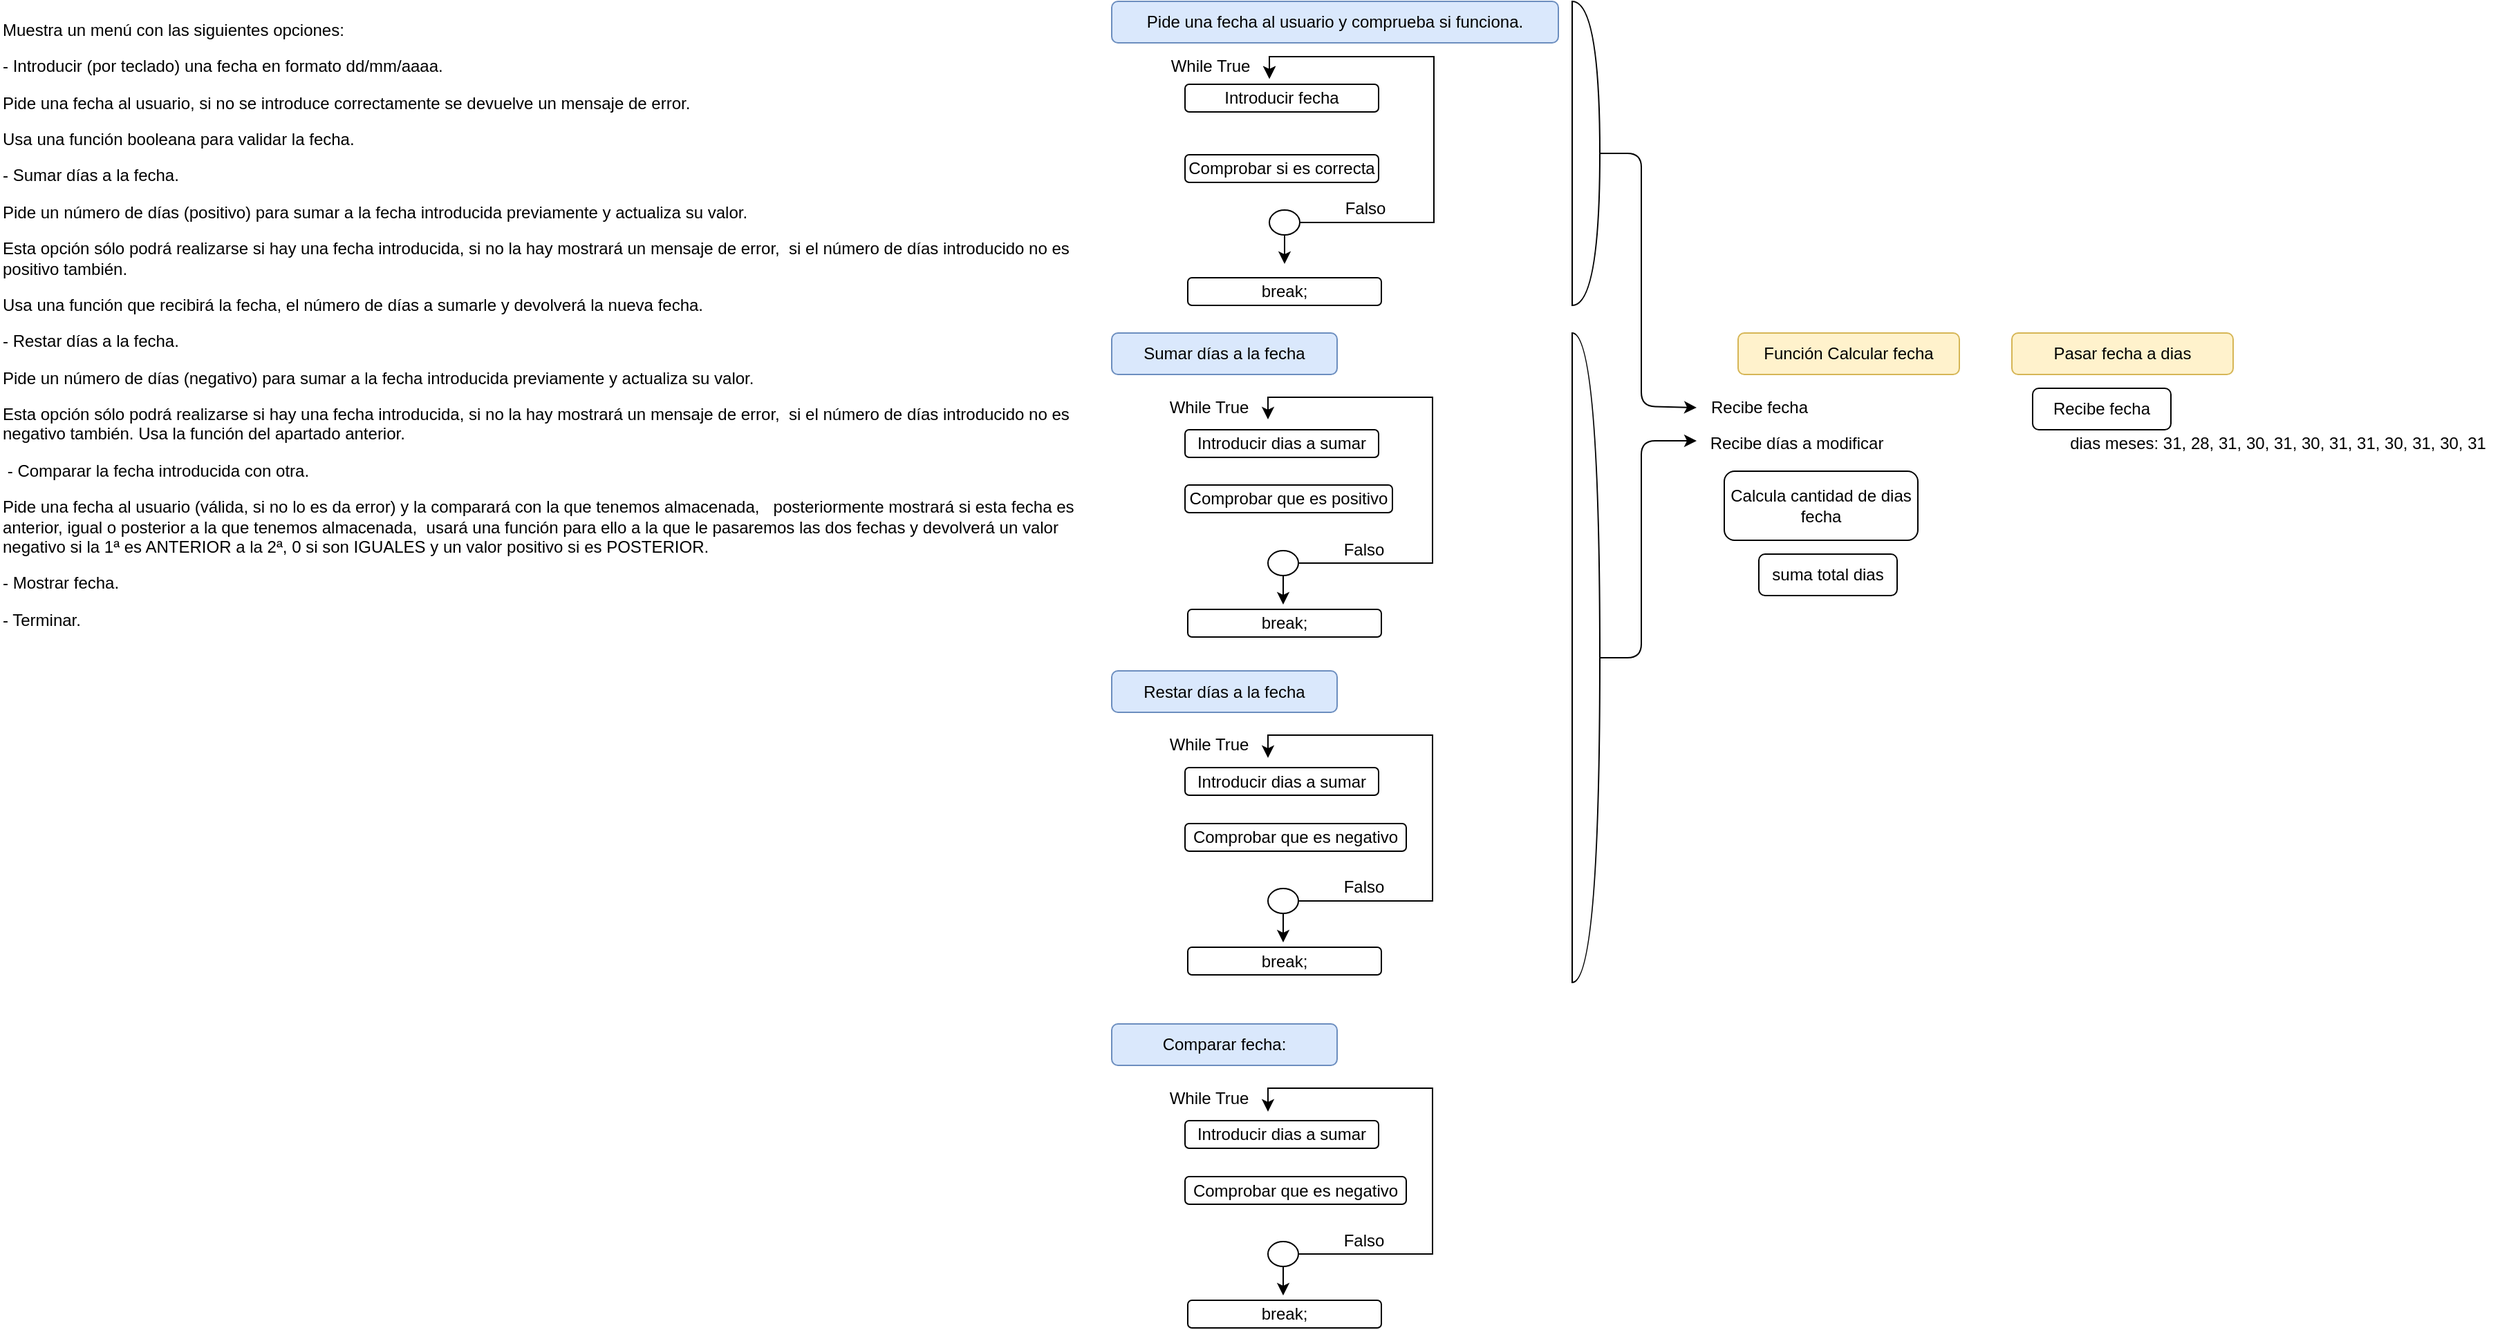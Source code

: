 <mxfile version="12.3.3" type="device" pages="1"><diagram id="1LuOe0n-pLY1RwsHHorN" name="Página-1"><mxGraphModel dx="1172" dy="1912" grid="1" gridSize="10" guides="1" tooltips="1" connect="1" arrows="1" fold="1" page="1" pageScale="1" pageWidth="827" pageHeight="1169" math="0" shadow="0"><root><mxCell id="0"/><mxCell id="1" parent="0"/><mxCell id="ylbxIXaNMqvZSX6y17wb-1" value="&lt;span class=&quot;s1&quot;&gt;Muestra&lt;/span&gt;&lt;span&gt; &lt;/span&gt;&lt;span class=&quot;s1&quot;&gt;un&lt;/span&gt;&lt;span&gt; &lt;/span&gt;&lt;span class=&quot;s1&quot;&gt;menú&lt;/span&gt;&lt;span&gt; &lt;/span&gt;&lt;span class=&quot;s1&quot;&gt;con&lt;/span&gt;&lt;span&gt; &lt;/span&gt;&lt;span class=&quot;s1&quot;&gt;las&lt;/span&gt;&lt;span&gt; &lt;/span&gt;&lt;span class=&quot;s1&quot;&gt;siguientes&lt;/span&gt;&lt;span&gt; &lt;/span&gt;&lt;span class=&quot;s1&quot;&gt;opciones&lt;/span&gt;&lt;span&gt;:&lt;/span&gt;&lt;br&gt;&lt;p class=&quot;p1&quot;&gt;&lt;span class=&quot;s2&quot;&gt;-&lt;/span&gt; &lt;span class=&quot;s1&quot;&gt;Introducir&lt;/span&gt; (&lt;span class=&quot;s1&quot;&gt;por&lt;/span&gt; &lt;span class=&quot;s1&quot;&gt;teclado&lt;/span&gt;) &lt;span class=&quot;s1&quot;&gt;una&lt;/span&gt; &lt;span class=&quot;s1&quot;&gt;fecha&lt;/span&gt; &lt;span class=&quot;s1&quot;&gt;en&lt;/span&gt; &lt;span class=&quot;s1&quot;&gt;formato&lt;/span&gt; &lt;span class=&quot;s1&quot;&gt;dd&lt;/span&gt;/&lt;span class=&quot;s1&quot;&gt;mm&lt;/span&gt;/&lt;span class=&quot;s1&quot;&gt;aaaa&lt;/span&gt;.&lt;/p&gt;&lt;p class=&quot;p1&quot;&gt;&lt;span class=&quot;s1&quot;&gt;Pide&lt;/span&gt; &lt;span class=&quot;s1&quot;&gt;una&lt;/span&gt; &lt;span class=&quot;s1&quot;&gt;fecha&lt;/span&gt; &lt;span class=&quot;s1&quot;&gt;al&lt;/span&gt; &lt;span class=&quot;s1&quot;&gt;usuario&lt;/span&gt;, &lt;span class=&quot;s1&quot;&gt;si&lt;/span&gt; no &lt;span class=&quot;s1&quot;&gt;se&lt;/span&gt; introduce &lt;span class=&quot;s1&quot;&gt;correctamente&lt;/span&gt; &lt;span class=&quot;s1&quot;&gt;se&lt;/span&gt; &lt;span class=&quot;s1&quot;&gt;devuelve&lt;/span&gt; &lt;span class=&quot;s1&quot;&gt;un&lt;/span&gt; &lt;span class=&quot;s1&quot;&gt;mensaje&lt;/span&gt; &lt;span class=&quot;s1&quot;&gt;de&lt;/span&gt; error.&lt;span class=&quot;Apple-converted-space&quot;&gt;&amp;nbsp;&lt;/span&gt;&lt;/p&gt;&lt;p class=&quot;p1&quot;&gt;&lt;span class=&quot;s1&quot;&gt;Usa&lt;/span&gt; &lt;span class=&quot;s1&quot;&gt;una&lt;/span&gt; &lt;span class=&quot;s1&quot;&gt;función&lt;/span&gt; &lt;span class=&quot;s1&quot;&gt;booleana&lt;/span&gt; &lt;span class=&quot;s1&quot;&gt;para&lt;/span&gt; &lt;span class=&quot;s1&quot;&gt;validar&lt;/span&gt; &lt;span class=&quot;s1&quot;&gt;la&lt;/span&gt; &lt;span class=&quot;s1&quot;&gt;fecha&lt;/span&gt;.&lt;/p&gt;&lt;p class=&quot;p1&quot;&gt;&lt;/p&gt;&lt;p class=&quot;p1&quot;&gt;&lt;span class=&quot;s2&quot;&gt;-&lt;/span&gt; &lt;span class=&quot;s1&quot;&gt;Sumar&lt;/span&gt; &lt;span class=&quot;s1&quot;&gt;días&lt;/span&gt; a &lt;span class=&quot;s1&quot;&gt;la&lt;/span&gt; &lt;span class=&quot;s1&quot;&gt;fecha&lt;/span&gt;.&lt;/p&gt;&lt;p class=&quot;p1&quot;&gt;&lt;span class=&quot;s1&quot;&gt;Pide&lt;/span&gt; &lt;span class=&quot;s1&quot;&gt;un&lt;/span&gt; &lt;span class=&quot;s1&quot;&gt;número&lt;/span&gt; &lt;span class=&quot;s1&quot;&gt;de&lt;/span&gt; &lt;span class=&quot;s1&quot;&gt;días&lt;/span&gt; (&lt;span class=&quot;s1&quot;&gt;positivo&lt;/span&gt;) &lt;span class=&quot;s1&quot;&gt;para&lt;/span&gt; &lt;span class=&quot;s1&quot;&gt;sumar&lt;/span&gt; a &lt;span class=&quot;s1&quot;&gt;la&lt;/span&gt; &lt;span class=&quot;s1&quot;&gt;fecha&lt;/span&gt; &lt;span class=&quot;s1&quot;&gt;introducida&lt;/span&gt; &lt;span class=&quot;s1&quot;&gt;previamente&lt;/span&gt; y &lt;span class=&quot;s1&quot;&gt;actualiza&lt;/span&gt; &lt;span class=&quot;s1&quot;&gt;su&lt;/span&gt; valor.&lt;span class=&quot;Apple-converted-space&quot;&gt;&amp;nbsp;&lt;/span&gt;&lt;/p&gt;&lt;p class=&quot;p1&quot;&gt;&lt;span class=&quot;s1&quot;&gt;Esta&lt;/span&gt; &lt;span class=&quot;s1&quot;&gt;opción&lt;/span&gt; &lt;span class=&quot;s1&quot;&gt;sólo&lt;/span&gt; &lt;span class=&quot;s1&quot;&gt;podrá&lt;/span&gt; &lt;span class=&quot;s1&quot;&gt;realizarse&lt;/span&gt; &lt;span class=&quot;s1&quot;&gt;si&lt;/span&gt; hay &lt;span class=&quot;s1&quot;&gt;una&lt;/span&gt; &lt;span class=&quot;s1&quot;&gt;fecha&lt;/span&gt; &lt;span class=&quot;s1&quot;&gt;introducida&lt;/span&gt;, &lt;span class=&quot;s1&quot;&gt;si&lt;/span&gt; no &lt;span class=&quot;s1&quot;&gt;la&lt;/span&gt; hay &lt;span class=&quot;s1&quot;&gt;mostrará&lt;/span&gt; &lt;span class=&quot;s1&quot;&gt;un&lt;/span&gt; &lt;span class=&quot;s1&quot;&gt;mensaje&lt;/span&gt; &lt;span class=&quot;s1&quot;&gt;de&lt;/span&gt; error,&lt;span class=&quot;Apple-converted-space&quot;&gt;&amp;nbsp;&lt;/span&gt;&lt;span class=&quot;Apple-converted-space&quot;&gt;&amp;nbsp;&lt;/span&gt;&lt;span class=&quot;s1&quot;&gt;si&lt;/span&gt;&lt;span&gt; el &lt;/span&gt;&lt;span class=&quot;s1&quot;&gt;número&lt;/span&gt;&lt;span&gt; &lt;/span&gt;&lt;span class=&quot;s1&quot;&gt;de&lt;/span&gt;&lt;span&gt; &lt;/span&gt;&lt;span class=&quot;s1&quot;&gt;días&lt;/span&gt;&lt;span&gt; &lt;/span&gt;&lt;span class=&quot;s1&quot;&gt;introducido&lt;/span&gt;&lt;span&gt; no &lt;/span&gt;&lt;span class=&quot;s1&quot;&gt;es&lt;/span&gt;&lt;span&gt; &lt;/span&gt;&lt;span class=&quot;s1&quot;&gt;positivo&lt;/span&gt;&lt;span&gt; &lt;/span&gt;&lt;span class=&quot;s1&quot;&gt;también&lt;/span&gt;&lt;span&gt;.&lt;/span&gt;&lt;span class=&quot;Apple-converted-space&quot;&gt;&amp;nbsp;&lt;/span&gt;&lt;/p&gt;&lt;p class=&quot;p1&quot;&gt;&lt;span class=&quot;s1&quot;&gt;Usa&lt;/span&gt; &lt;span class=&quot;s1&quot;&gt;una&lt;/span&gt; &lt;span class=&quot;s1&quot;&gt;función&lt;/span&gt; &lt;span class=&quot;s1&quot;&gt;que&lt;/span&gt; &lt;span class=&quot;s1&quot;&gt;recibirá&lt;/span&gt; &lt;span class=&quot;s1&quot;&gt;la&lt;/span&gt; &lt;span class=&quot;s1&quot;&gt;fecha&lt;/span&gt;, el &lt;span class=&quot;s1&quot;&gt;número&lt;/span&gt; &lt;span class=&quot;s1&quot;&gt;de&lt;/span&gt; &lt;span class=&quot;s1&quot;&gt;días&lt;/span&gt; a &lt;span class=&quot;s1&quot;&gt;sumarle&lt;/span&gt; y &lt;span class=&quot;s1&quot;&gt;devolverá&lt;/span&gt; &lt;span class=&quot;s1&quot;&gt;la&lt;/span&gt; &lt;span class=&quot;s1&quot;&gt;nueva&lt;/span&gt; &lt;span class=&quot;s1&quot;&gt;fecha&lt;/span&gt;.&lt;/p&gt;&lt;p class=&quot;p1&quot;&gt;&lt;/p&gt;&lt;p class=&quot;p1&quot;&gt;&lt;span class=&quot;s2&quot;&gt;-&lt;/span&gt; &lt;span class=&quot;s1&quot;&gt;Restar&lt;/span&gt; &lt;span class=&quot;s1&quot;&gt;días&lt;/span&gt; a &lt;span class=&quot;s1&quot;&gt;la&lt;/span&gt; &lt;span class=&quot;s1&quot;&gt;fecha&lt;/span&gt;.&lt;/p&gt;&lt;p class=&quot;p1&quot;&gt;&lt;span class=&quot;s1&quot;&gt;Pide&lt;/span&gt; &lt;span class=&quot;s1&quot;&gt;un&lt;/span&gt; &lt;span class=&quot;s1&quot;&gt;número&lt;/span&gt; &lt;span class=&quot;s1&quot;&gt;de&lt;/span&gt; &lt;span class=&quot;s1&quot;&gt;días&lt;/span&gt; (&lt;span class=&quot;s1&quot;&gt;negativo&lt;/span&gt;) &lt;span class=&quot;s1&quot;&gt;para&lt;/span&gt; &lt;span class=&quot;s1&quot;&gt;sumar&lt;/span&gt; a &lt;span class=&quot;s1&quot;&gt;la&lt;/span&gt; &lt;span class=&quot;s1&quot;&gt;fecha&lt;/span&gt; &lt;span class=&quot;s1&quot;&gt;introducida&lt;/span&gt; &lt;span class=&quot;s1&quot;&gt;previamente&lt;/span&gt; y &lt;span class=&quot;s1&quot;&gt;actualiza&lt;/span&gt; &lt;span class=&quot;s1&quot;&gt;su&lt;/span&gt; valor.&lt;span class=&quot;Apple-converted-space&quot;&gt;&amp;nbsp;&lt;/span&gt;&lt;/p&gt;&lt;p class=&quot;p1&quot;&gt;&lt;span class=&quot;s1&quot;&gt;Esta&lt;/span&gt; &lt;span class=&quot;s1&quot;&gt;opción&lt;/span&gt; &lt;span class=&quot;s1&quot;&gt;sólo&lt;/span&gt; &lt;span class=&quot;s1&quot;&gt;podrá&lt;/span&gt; &lt;span class=&quot;s1&quot;&gt;realizarse&lt;/span&gt; &lt;span class=&quot;s1&quot;&gt;si&lt;/span&gt; hay &lt;span class=&quot;s1&quot;&gt;una&lt;/span&gt; &lt;span class=&quot;s1&quot;&gt;fecha&lt;/span&gt; &lt;span class=&quot;s1&quot;&gt;introducida&lt;/span&gt;, &lt;span class=&quot;s1&quot;&gt;si&lt;/span&gt; no &lt;span class=&quot;s1&quot;&gt;la&lt;/span&gt; hay &lt;span class=&quot;s1&quot;&gt;mostrará&lt;/span&gt; &lt;span class=&quot;s1&quot;&gt;un&lt;/span&gt; &lt;span class=&quot;s1&quot;&gt;mensaje&lt;/span&gt; &lt;span class=&quot;s1&quot;&gt;de&lt;/span&gt; error,&lt;span class=&quot;Apple-converted-space&quot;&gt;&amp;nbsp;&amp;nbsp;&lt;/span&gt;&lt;span class=&quot;s1&quot;&gt;si&lt;/span&gt;&lt;span&gt; el &lt;/span&gt;&lt;span class=&quot;s1&quot;&gt;número&lt;/span&gt;&lt;span&gt; &lt;/span&gt;&lt;span class=&quot;s1&quot;&gt;de&lt;/span&gt;&lt;span&gt; &lt;/span&gt;&lt;span class=&quot;s1&quot;&gt;días&lt;/span&gt;&lt;span&gt; &lt;/span&gt;&lt;span class=&quot;s1&quot;&gt;introducido&lt;/span&gt;&lt;span&gt; no &lt;/span&gt;&lt;span class=&quot;s1&quot;&gt;es&lt;/span&gt;&lt;span&gt; &lt;/span&gt;&lt;span class=&quot;s1&quot;&gt;negativo&lt;/span&gt;&lt;span&gt; &lt;/span&gt;&lt;span class=&quot;s1&quot;&gt;también&lt;/span&gt;&lt;span&gt;. &lt;/span&gt;&lt;span class=&quot;s1&quot;&gt;Usa&lt;/span&gt;&lt;span&gt; &lt;/span&gt;&lt;span class=&quot;s1&quot;&gt;la&lt;/span&gt;&lt;span&gt; &lt;/span&gt;&lt;span class=&quot;s1&quot;&gt;función&lt;/span&gt;&lt;span&gt; &lt;/span&gt;&lt;span class=&quot;s1&quot;&gt;del&lt;/span&gt;&lt;span&gt; &lt;/span&gt;&lt;span class=&quot;s1&quot;&gt;apartado&lt;/span&gt;&lt;span&gt; anterior.&lt;/span&gt;&lt;/p&gt;&lt;p class=&quot;p1&quot;&gt;&lt;span&gt;&amp;nbsp;&lt;/span&gt;&lt;span class=&quot;s2&quot;&gt;-&lt;/span&gt;&lt;span&gt; &lt;/span&gt;&lt;span class=&quot;s1&quot;&gt;Comparar&lt;/span&gt;&lt;span&gt; &lt;/span&gt;&lt;span class=&quot;s1&quot;&gt;la&lt;/span&gt;&lt;span&gt; &lt;/span&gt;&lt;span class=&quot;s1&quot;&gt;fecha&lt;/span&gt;&lt;span&gt; &lt;/span&gt;&lt;span class=&quot;s1&quot;&gt;introducida&lt;/span&gt;&lt;span&gt; &lt;/span&gt;&lt;span class=&quot;s1&quot;&gt;con&lt;/span&gt;&lt;span&gt; &lt;/span&gt;&lt;span class=&quot;s1&quot;&gt;otra&lt;/span&gt;&lt;span&gt;.&lt;/span&gt;&lt;/p&gt;&lt;p class=&quot;p1&quot;&gt;&lt;span class=&quot;s1&quot;&gt;Pide&lt;/span&gt; &lt;span class=&quot;s1&quot;&gt;una&lt;/span&gt; &lt;span class=&quot;s1&quot;&gt;fecha&lt;/span&gt; &lt;span class=&quot;s1&quot;&gt;al&lt;/span&gt; &lt;span class=&quot;s1&quot;&gt;usuario&lt;/span&gt; (&lt;span class=&quot;s1&quot;&gt;válida&lt;/span&gt;, &lt;span class=&quot;s1&quot;&gt;si&lt;/span&gt; no &lt;span class=&quot;s1&quot;&gt;lo&lt;/span&gt; &lt;span class=&quot;s1&quot;&gt;es&lt;/span&gt; &lt;span class=&quot;s1&quot;&gt;da&lt;/span&gt; error) y &lt;span class=&quot;s1&quot;&gt;la&lt;/span&gt; &lt;span class=&quot;s1&quot;&gt;comparará&lt;/span&gt; &lt;span class=&quot;s1&quot;&gt;con&lt;/span&gt; &lt;span class=&quot;s1&quot;&gt;la&lt;/span&gt; &lt;span class=&quot;s1&quot;&gt;que&lt;/span&gt; &lt;span class=&quot;s1&quot;&gt;tenemos&lt;/span&gt; &lt;span class=&quot;s1&quot;&gt;almacenada&lt;/span&gt;,&lt;span class=&quot;Apple-converted-space&quot;&gt;&amp;nbsp;&lt;/span&gt;&lt;span class=&quot;Apple-converted-space&quot;&gt;&amp;nbsp;&amp;nbsp;&lt;/span&gt;&lt;span class=&quot;s1&quot;&gt;posteriormente&lt;/span&gt;&lt;span&gt; &lt;/span&gt;&lt;span class=&quot;s1&quot;&gt;mostrará&lt;/span&gt;&lt;span&gt; &lt;/span&gt;&lt;span class=&quot;s1&quot;&gt;si&lt;/span&gt;&lt;span&gt; &lt;/span&gt;&lt;span class=&quot;s1&quot;&gt;esta&lt;/span&gt;&lt;span&gt; &lt;/span&gt;&lt;span class=&quot;s1&quot;&gt;fecha&lt;/span&gt;&lt;span&gt; &lt;/span&gt;&lt;span class=&quot;s1&quot;&gt;es&lt;/span&gt;&lt;span&gt; anterior, &lt;/span&gt;&lt;span class=&quot;s1&quot;&gt;igual&lt;/span&gt;&lt;span&gt; o posterior a &lt;/span&gt;&lt;span class=&quot;s1&quot;&gt;la&lt;/span&gt;&lt;span&gt; &lt;/span&gt;&lt;span class=&quot;s1&quot;&gt;que&lt;/span&gt;&lt;span&gt; &lt;/span&gt;&lt;span class=&quot;s1&quot;&gt;tenemos&lt;/span&gt;&lt;span&gt; &lt;/span&gt;&lt;span class=&quot;s1&quot;&gt;almacenada&lt;/span&gt;&lt;span&gt;,&lt;/span&gt;&lt;span class=&quot;Apple-converted-space&quot;&gt;&amp;nbsp;&lt;/span&gt;&lt;span class=&quot;Apple-converted-space&quot;&gt;&amp;nbsp;&lt;/span&gt;&lt;span class=&quot;s1&quot;&gt;usará&lt;/span&gt;&lt;span&gt; &lt;/span&gt;&lt;span class=&quot;s1&quot;&gt;una&lt;/span&gt;&lt;span&gt; &lt;/span&gt;&lt;span class=&quot;s1&quot;&gt;función&lt;/span&gt;&lt;span&gt; &lt;/span&gt;&lt;span class=&quot;s1&quot;&gt;para&lt;/span&gt;&lt;span&gt; &lt;/span&gt;&lt;span class=&quot;s1&quot;&gt;ello&lt;/span&gt;&lt;span&gt; a &lt;/span&gt;&lt;span class=&quot;s1&quot;&gt;la&lt;/span&gt;&lt;span&gt; &lt;/span&gt;&lt;span class=&quot;s1&quot;&gt;que&lt;/span&gt;&lt;span&gt; &lt;/span&gt;&lt;span class=&quot;s1&quot;&gt;le&lt;/span&gt;&lt;span&gt; &lt;/span&gt;&lt;span class=&quot;s1&quot;&gt;pasaremos&lt;/span&gt;&lt;span&gt; &lt;/span&gt;&lt;span class=&quot;s1&quot;&gt;las&lt;/span&gt;&lt;span&gt; &lt;/span&gt;&lt;span class=&quot;s1&quot;&gt;dos&lt;/span&gt;&lt;span&gt; &lt;/span&gt;&lt;span class=&quot;s1&quot;&gt;fechas&lt;/span&gt;&lt;span&gt; y &lt;/span&gt;&lt;span class=&quot;s1&quot;&gt;devolverá&lt;/span&gt;&lt;span&gt; &lt;/span&gt;&lt;span class=&quot;s1&quot;&gt;un&lt;/span&gt;&lt;span&gt; valor &lt;/span&gt;&lt;span class=&quot;s1&quot;&gt;negativo&lt;/span&gt;&lt;span&gt; &lt;/span&gt;&lt;span class=&quot;s1&quot;&gt;si&lt;/span&gt;&lt;span&gt; &lt;/span&gt;&lt;span class=&quot;s1&quot;&gt;la&lt;/span&gt;&lt;span&gt; 1ª &lt;/span&gt;&lt;span class=&quot;s1&quot;&gt;es&lt;/span&gt;&lt;span&gt; ANTERIOR a &lt;/span&gt;&lt;span class=&quot;s1&quot;&gt;la&lt;/span&gt;&lt;span&gt; 2ª,&lt;/span&gt;&lt;span class=&quot;Apple-converted-space&quot;&gt;&amp;nbsp;&lt;/span&gt;&lt;span&gt;0 &lt;/span&gt;&lt;span class=&quot;s1&quot;&gt;si&lt;/span&gt;&lt;span&gt; son IGUALES y &lt;/span&gt;&lt;span class=&quot;s1&quot;&gt;un&lt;/span&gt;&lt;span&gt; valor &lt;/span&gt;&lt;span class=&quot;s1&quot;&gt;positivo&lt;/span&gt;&lt;span&gt; &lt;/span&gt;&lt;span class=&quot;s1&quot;&gt;si&lt;/span&gt;&lt;span&gt; &lt;/span&gt;&lt;span class=&quot;s1&quot;&gt;es&lt;/span&gt;&lt;span&gt; POSTERIOR.&lt;/span&gt;&lt;/p&gt;&lt;p class=&quot;p1&quot;&gt;&lt;span class=&quot;s2&quot;&gt;-&lt;/span&gt;&lt;span&gt; &lt;/span&gt;&lt;span class=&quot;s1&quot;&gt;Mostrar&lt;/span&gt;&lt;span&gt; &lt;/span&gt;&lt;span class=&quot;s1&quot;&gt;fecha&lt;/span&gt;&lt;span&gt;.&lt;/span&gt;&lt;/p&gt;&lt;p class=&quot;p1&quot;&gt;&lt;span class=&quot;s2&quot;&gt;-&lt;/span&gt;&lt;span&gt; &lt;/span&gt;&lt;span class=&quot;s1&quot;&gt;Terminar&lt;/span&gt;&lt;span&gt;.&lt;/span&gt;&lt;/p&gt;" style="text;html=1;strokeColor=none;fillColor=none;align=left;verticalAlign=middle;whiteSpace=wrap;rounded=0;" vertex="1" parent="1"><mxGeometry x="23" y="-1150" width="780" height="480" as="geometry"/></mxCell><mxCell id="ylbxIXaNMqvZSX6y17wb-3" value="Pide una fecha al usuario y comprueba si funciona." style="rounded=1;whiteSpace=wrap;html=1;fillColor=#dae8fc;strokeColor=#6c8ebf;" vertex="1" parent="1"><mxGeometry x="827" y="-1150" width="323" height="30" as="geometry"/></mxCell><mxCell id="ylbxIXaNMqvZSX6y17wb-4" value="Introducir fecha" style="rounded=1;whiteSpace=wrap;html=1;" vertex="1" parent="1"><mxGeometry x="880" y="-1090" width="140" height="20" as="geometry"/></mxCell><mxCell id="ylbxIXaNMqvZSX6y17wb-9" style="edgeStyle=orthogonalEdgeStyle;rounded=0;orthogonalLoop=1;jettySize=auto;html=1;entryX=0.436;entryY=-0.2;entryDx=0;entryDy=0;entryPerimeter=0;exitX=1;exitY=0.5;exitDx=0;exitDy=0;" edge="1" parent="1" source="ylbxIXaNMqvZSX6y17wb-12" target="ylbxIXaNMqvZSX6y17wb-4"><mxGeometry relative="1" as="geometry"><mxPoint x="940" y="-1100" as="targetPoint"/><mxPoint x="1022" y="-990" as="sourcePoint"/><Array as="points"><mxPoint x="1060" y="-990"/><mxPoint x="1060" y="-1110"/><mxPoint x="941" y="-1110"/></Array></mxGeometry></mxCell><mxCell id="ylbxIXaNMqvZSX6y17wb-7" value="Comprobar si es correcta" style="rounded=1;whiteSpace=wrap;html=1;" vertex="1" parent="1"><mxGeometry x="880" y="-1039" width="140" height="20" as="geometry"/></mxCell><mxCell id="ylbxIXaNMqvZSX6y17wb-8" value="While True" style="text;html=1;align=center;verticalAlign=middle;resizable=0;points=[];;autosize=1;" vertex="1" parent="1"><mxGeometry x="863" y="-1113" width="70" height="20" as="geometry"/></mxCell><mxCell id="ylbxIXaNMqvZSX6y17wb-10" value="Falso" style="text;html=1;align=center;verticalAlign=middle;resizable=0;points=[];;autosize=1;" vertex="1" parent="1"><mxGeometry x="990" y="-1010" width="40" height="20" as="geometry"/></mxCell><mxCell id="ylbxIXaNMqvZSX6y17wb-15" value="" style="edgeStyle=orthogonalEdgeStyle;rounded=0;orthogonalLoop=1;jettySize=auto;html=1;" edge="1" parent="1" source="ylbxIXaNMqvZSX6y17wb-12"><mxGeometry relative="1" as="geometry"><mxPoint x="952" y="-960" as="targetPoint"/></mxGeometry></mxCell><mxCell id="ylbxIXaNMqvZSX6y17wb-12" value="" style="ellipse;whiteSpace=wrap;html=1;" vertex="1" parent="1"><mxGeometry x="941" y="-999" width="22" height="18" as="geometry"/></mxCell><mxCell id="ylbxIXaNMqvZSX6y17wb-13" value="break;" style="rounded=1;whiteSpace=wrap;html=1;" vertex="1" parent="1"><mxGeometry x="882" y="-950" width="140" height="20" as="geometry"/></mxCell><mxCell id="ylbxIXaNMqvZSX6y17wb-17" value="Sumar días a la fecha" style="rounded=1;whiteSpace=wrap;html=1;fillColor=#dae8fc;strokeColor=#6c8ebf;" vertex="1" parent="1"><mxGeometry x="827" y="-910" width="163" height="30" as="geometry"/></mxCell><mxCell id="ylbxIXaNMqvZSX6y17wb-18" value="Introducir dias a sumar" style="rounded=1;whiteSpace=wrap;html=1;" vertex="1" parent="1"><mxGeometry x="880" y="-840" width="140" height="20" as="geometry"/></mxCell><mxCell id="ylbxIXaNMqvZSX6y17wb-19" value="Comprobar que es positivo" style="rounded=1;whiteSpace=wrap;html=1;" vertex="1" parent="1"><mxGeometry x="880" y="-800" width="150" height="20" as="geometry"/></mxCell><mxCell id="ylbxIXaNMqvZSX6y17wb-20" style="edgeStyle=orthogonalEdgeStyle;rounded=0;orthogonalLoop=1;jettySize=auto;html=1;entryX=0.436;entryY=-0.2;entryDx=0;entryDy=0;entryPerimeter=0;exitX=1;exitY=0.5;exitDx=0;exitDy=0;" edge="1" parent="1" source="ylbxIXaNMqvZSX6y17wb-12" target="ylbxIXaNMqvZSX6y17wb-4"><mxGeometry relative="1" as="geometry"><mxPoint x="941" y="-1094" as="targetPoint"/><mxPoint x="963" y="-990" as="sourcePoint"/><Array as="points"><mxPoint x="1060" y="-990"/><mxPoint x="1060" y="-1110"/><mxPoint x="941" y="-1110"/></Array></mxGeometry></mxCell><mxCell id="ylbxIXaNMqvZSX6y17wb-21" style="edgeStyle=orthogonalEdgeStyle;rounded=0;orthogonalLoop=1;jettySize=auto;html=1;entryX=0.436;entryY=-0.2;entryDx=0;entryDy=0;entryPerimeter=0;exitX=1;exitY=0.5;exitDx=0;exitDy=0;" edge="1" source="ylbxIXaNMqvZSX6y17wb-24" parent="1"><mxGeometry relative="1" as="geometry"><mxPoint x="940" y="-847.5" as="targetPoint"/><mxPoint x="962" y="-743.5" as="sourcePoint"/><Array as="points"><mxPoint x="1059" y="-743.5"/><mxPoint x="1059" y="-863.5"/><mxPoint x="940" y="-863.5"/></Array></mxGeometry></mxCell><mxCell id="ylbxIXaNMqvZSX6y17wb-22" value="While True" style="text;html=1;align=center;verticalAlign=middle;resizable=0;points=[];;autosize=1;" vertex="1" parent="1"><mxGeometry x="862" y="-866.5" width="70" height="20" as="geometry"/></mxCell><mxCell id="ylbxIXaNMqvZSX6y17wb-23" value="Falso" style="text;html=1;align=center;verticalAlign=middle;resizable=0;points=[];;autosize=1;" vertex="1" parent="1"><mxGeometry x="989" y="-763.5" width="40" height="20" as="geometry"/></mxCell><mxCell id="ylbxIXaNMqvZSX6y17wb-24" value="" style="ellipse;whiteSpace=wrap;html=1;" vertex="1" parent="1"><mxGeometry x="940" y="-752.5" width="22" height="18" as="geometry"/></mxCell><mxCell id="ylbxIXaNMqvZSX6y17wb-25" value="" style="edgeStyle=orthogonalEdgeStyle;rounded=0;orthogonalLoop=1;jettySize=auto;html=1;" edge="1" source="ylbxIXaNMqvZSX6y17wb-24" parent="1"><mxGeometry relative="1" as="geometry"><mxPoint x="951" y="-713.5" as="targetPoint"/></mxGeometry></mxCell><mxCell id="ylbxIXaNMqvZSX6y17wb-26" value="break;" style="rounded=1;whiteSpace=wrap;html=1;" vertex="1" parent="1"><mxGeometry x="882" y="-710" width="140" height="20" as="geometry"/></mxCell><mxCell id="ylbxIXaNMqvZSX6y17wb-27" value="Introducir dias a sumar" style="rounded=1;whiteSpace=wrap;html=1;" vertex="1" parent="1"><mxGeometry x="880" y="-595.5" width="140" height="20" as="geometry"/></mxCell><mxCell id="ylbxIXaNMqvZSX6y17wb-28" value="Comprobar que es negativo" style="rounded=1;whiteSpace=wrap;html=1;" vertex="1" parent="1"><mxGeometry x="880" y="-555" width="160" height="20" as="geometry"/></mxCell><mxCell id="ylbxIXaNMqvZSX6y17wb-29" style="edgeStyle=orthogonalEdgeStyle;rounded=0;orthogonalLoop=1;jettySize=auto;html=1;entryX=0.436;entryY=-0.2;entryDx=0;entryDy=0;entryPerimeter=0;exitX=1;exitY=0.5;exitDx=0;exitDy=0;" edge="1" source="ylbxIXaNMqvZSX6y17wb-32" parent="1"><mxGeometry relative="1" as="geometry"><mxPoint x="940" y="-602.5" as="targetPoint"/><mxPoint x="962" y="-499" as="sourcePoint"/><Array as="points"><mxPoint x="1059" y="-499"/><mxPoint x="1059" y="-619"/><mxPoint x="940" y="-619"/></Array></mxGeometry></mxCell><mxCell id="ylbxIXaNMqvZSX6y17wb-30" value="While True" style="text;html=1;align=center;verticalAlign=middle;resizable=0;points=[];;autosize=1;" vertex="1" parent="1"><mxGeometry x="862" y="-622" width="70" height="20" as="geometry"/></mxCell><mxCell id="ylbxIXaNMqvZSX6y17wb-31" value="Falso" style="text;html=1;align=center;verticalAlign=middle;resizable=0;points=[];;autosize=1;" vertex="1" parent="1"><mxGeometry x="989" y="-519" width="40" height="20" as="geometry"/></mxCell><mxCell id="ylbxIXaNMqvZSX6y17wb-32" value="" style="ellipse;whiteSpace=wrap;html=1;" vertex="1" parent="1"><mxGeometry x="940" y="-508" width="22" height="18" as="geometry"/></mxCell><mxCell id="ylbxIXaNMqvZSX6y17wb-33" value="" style="edgeStyle=orthogonalEdgeStyle;rounded=0;orthogonalLoop=1;jettySize=auto;html=1;" edge="1" source="ylbxIXaNMqvZSX6y17wb-32" parent="1"><mxGeometry relative="1" as="geometry"><mxPoint x="951" y="-469" as="targetPoint"/></mxGeometry></mxCell><mxCell id="ylbxIXaNMqvZSX6y17wb-34" value="break;" style="rounded=1;whiteSpace=wrap;html=1;" vertex="1" parent="1"><mxGeometry x="882" y="-465.5" width="140" height="20" as="geometry"/></mxCell><mxCell id="ylbxIXaNMqvZSX6y17wb-35" value="Restar días a la fecha" style="rounded=1;whiteSpace=wrap;html=1;fillColor=#dae8fc;strokeColor=#6c8ebf;" vertex="1" parent="1"><mxGeometry x="827" y="-665.5" width="163" height="30" as="geometry"/></mxCell><mxCell id="ylbxIXaNMqvZSX6y17wb-36" value="Función Calcular fecha" style="rounded=1;whiteSpace=wrap;html=1;fillColor=#fff2cc;strokeColor=#d6b656;" vertex="1" parent="1"><mxGeometry x="1280" y="-910" width="160" height="30" as="geometry"/></mxCell><mxCell id="ylbxIXaNMqvZSX6y17wb-37" value="Recibe fecha" style="text;html=1;align=center;verticalAlign=middle;resizable=0;points=[];;autosize=1;" vertex="1" parent="1"><mxGeometry x="1250" y="-866.5" width="90" height="20" as="geometry"/></mxCell><mxCell id="ylbxIXaNMqvZSX6y17wb-38" value="" style="shape=or;whiteSpace=wrap;html=1;" vertex="1" parent="1"><mxGeometry x="1160" y="-1150" width="20" height="220" as="geometry"/></mxCell><mxCell id="ylbxIXaNMqvZSX6y17wb-39" value="" style="endArrow=classic;html=1;exitX=1;exitY=0.5;exitDx=0;exitDy=0;exitPerimeter=0;entryX=0;entryY=0.525;entryDx=0;entryDy=0;entryPerimeter=0;" edge="1" parent="1" source="ylbxIXaNMqvZSX6y17wb-38" target="ylbxIXaNMqvZSX6y17wb-37"><mxGeometry width="50" height="50" relative="1" as="geometry"><mxPoint x="1230" y="-979" as="sourcePoint"/><mxPoint x="1280" y="-1029" as="targetPoint"/><Array as="points"><mxPoint x="1210" y="-1040"/><mxPoint x="1210" y="-857"/></Array></mxGeometry></mxCell><mxCell id="ylbxIXaNMqvZSX6y17wb-40" value="" style="shape=or;whiteSpace=wrap;html=1;" vertex="1" parent="1"><mxGeometry x="1160" y="-910" width="20" height="470" as="geometry"/></mxCell><mxCell id="ylbxIXaNMqvZSX6y17wb-41" value="Recibe días a modificar" style="text;html=1;align=center;verticalAlign=middle;resizable=0;points=[];;autosize=1;" vertex="1" parent="1"><mxGeometry x="1252" y="-840" width="140" height="20" as="geometry"/></mxCell><mxCell id="ylbxIXaNMqvZSX6y17wb-42" value="" style="endArrow=classic;html=1;exitX=1;exitY=0.5;exitDx=0;exitDy=0;exitPerimeter=0;" edge="1" parent="1" source="ylbxIXaNMqvZSX6y17wb-40"><mxGeometry width="50" height="50" relative="1" as="geometry"><mxPoint x="1250" y="-640" as="sourcePoint"/><mxPoint x="1250" y="-832" as="targetPoint"/><Array as="points"><mxPoint x="1210" y="-675"/><mxPoint x="1210" y="-832"/></Array></mxGeometry></mxCell><mxCell id="ylbxIXaNMqvZSX6y17wb-43" value="Calcula cantidad de dias fecha" style="rounded=1;whiteSpace=wrap;html=1;" vertex="1" parent="1"><mxGeometry x="1270" y="-810" width="140" height="50" as="geometry"/></mxCell><mxCell id="ylbxIXaNMqvZSX6y17wb-44" value="suma total dias" style="rounded=1;whiteSpace=wrap;html=1;" vertex="1" parent="1"><mxGeometry x="1295" y="-750" width="100" height="30" as="geometry"/></mxCell><mxCell id="ylbxIXaNMqvZSX6y17wb-45" value="Introducir dias a sumar" style="rounded=1;whiteSpace=wrap;html=1;" vertex="1" parent="1"><mxGeometry x="880" y="-340" width="140" height="20" as="geometry"/></mxCell><mxCell id="ylbxIXaNMqvZSX6y17wb-46" value="Comprobar que es negativo" style="rounded=1;whiteSpace=wrap;html=1;" vertex="1" parent="1"><mxGeometry x="880" y="-299.5" width="160" height="20" as="geometry"/></mxCell><mxCell id="ylbxIXaNMqvZSX6y17wb-47" style="edgeStyle=orthogonalEdgeStyle;rounded=0;orthogonalLoop=1;jettySize=auto;html=1;entryX=0.436;entryY=-0.2;entryDx=0;entryDy=0;entryPerimeter=0;exitX=1;exitY=0.5;exitDx=0;exitDy=0;" edge="1" source="ylbxIXaNMqvZSX6y17wb-50" parent="1"><mxGeometry relative="1" as="geometry"><mxPoint x="940" y="-346.5" as="targetPoint"/><mxPoint x="962" y="-243.5" as="sourcePoint"/><Array as="points"><mxPoint x="1059" y="-243.5"/><mxPoint x="1059" y="-363.5"/><mxPoint x="940" y="-363.5"/></Array></mxGeometry></mxCell><mxCell id="ylbxIXaNMqvZSX6y17wb-48" value="While True" style="text;html=1;align=center;verticalAlign=middle;resizable=0;points=[];;autosize=1;" vertex="1" parent="1"><mxGeometry x="862" y="-366.5" width="70" height="20" as="geometry"/></mxCell><mxCell id="ylbxIXaNMqvZSX6y17wb-49" value="Falso" style="text;html=1;align=center;verticalAlign=middle;resizable=0;points=[];;autosize=1;" vertex="1" parent="1"><mxGeometry x="989" y="-263.5" width="40" height="20" as="geometry"/></mxCell><mxCell id="ylbxIXaNMqvZSX6y17wb-50" value="" style="ellipse;whiteSpace=wrap;html=1;" vertex="1" parent="1"><mxGeometry x="940" y="-252.5" width="22" height="18" as="geometry"/></mxCell><mxCell id="ylbxIXaNMqvZSX6y17wb-51" value="" style="edgeStyle=orthogonalEdgeStyle;rounded=0;orthogonalLoop=1;jettySize=auto;html=1;" edge="1" source="ylbxIXaNMqvZSX6y17wb-50" parent="1"><mxGeometry relative="1" as="geometry"><mxPoint x="951" y="-213.5" as="targetPoint"/></mxGeometry></mxCell><mxCell id="ylbxIXaNMqvZSX6y17wb-52" value="break;" style="rounded=1;whiteSpace=wrap;html=1;" vertex="1" parent="1"><mxGeometry x="882" y="-210" width="140" height="20" as="geometry"/></mxCell><mxCell id="ylbxIXaNMqvZSX6y17wb-53" value="Comparar fecha:" style="rounded=1;whiteSpace=wrap;html=1;fillColor=#dae8fc;strokeColor=#6c8ebf;" vertex="1" parent="1"><mxGeometry x="827" y="-410" width="163" height="30" as="geometry"/></mxCell><mxCell id="ylbxIXaNMqvZSX6y17wb-54" value="Pasar fecha a dias" style="rounded=1;whiteSpace=wrap;html=1;fillColor=#fff2cc;strokeColor=#d6b656;" vertex="1" parent="1"><mxGeometry x="1478" y="-910" width="160" height="30" as="geometry"/></mxCell><mxCell id="ylbxIXaNMqvZSX6y17wb-55" value="dias meses: 31, 28, 31, 30, 31, 30, 31, 31, 30, 31, 30, 31" style="text;html=1;align=center;verticalAlign=middle;resizable=0;points=[];;autosize=1;" vertex="1" parent="1"><mxGeometry x="1510" y="-840" width="320" height="20" as="geometry"/></mxCell><mxCell id="ylbxIXaNMqvZSX6y17wb-59" value="Recibe fecha" style="rounded=1;whiteSpace=wrap;html=1;" vertex="1" parent="1"><mxGeometry x="1493" y="-870" width="100" height="30" as="geometry"/></mxCell></root></mxGraphModel></diagram></mxfile>